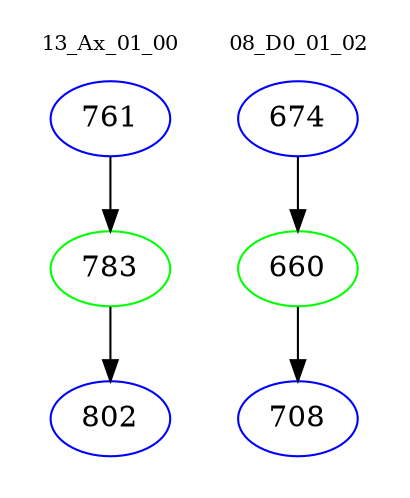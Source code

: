 digraph{
subgraph cluster_0 {
color = white
label = "13_Ax_01_00";
fontsize=10;
T0_761 [label="761", color="blue"]
T0_761 -> T0_783 [color="black"]
T0_783 [label="783", color="green"]
T0_783 -> T0_802 [color="black"]
T0_802 [label="802", color="blue"]
}
subgraph cluster_1 {
color = white
label = "08_D0_01_02";
fontsize=10;
T1_674 [label="674", color="blue"]
T1_674 -> T1_660 [color="black"]
T1_660 [label="660", color="green"]
T1_660 -> T1_708 [color="black"]
T1_708 [label="708", color="blue"]
}
}

